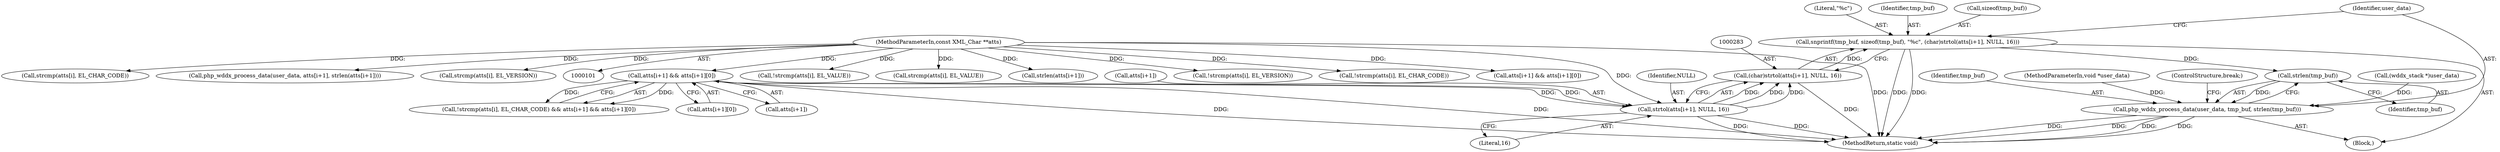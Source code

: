 digraph "0_php_2aae60461c2ff7b7fbcdd194c789ac841d0747d7@API" {
"1000295" [label="(Call,strlen(tmp_buf))"];
"1000277" [label="(Call,snprintf(tmp_buf, sizeof(tmp_buf), \"%c\", (char)strtol(atts[i+1], NULL, 16)))"];
"1000282" [label="(Call,(char)strtol(atts[i+1], NULL, 16))"];
"1000284" [label="(Call,strtol(atts[i+1], NULL, 16))"];
"1000262" [label="(Call,atts[i+1] && atts[i+1][0])"];
"1000104" [label="(MethodParameterIn,const XML_Char **atts)"];
"1000292" [label="(Call,php_wddx_process_data(user_data, tmp_buf, strlen(tmp_buf)))"];
"1000104" [label="(MethodParameterIn,const XML_Char **atts)"];
"1000381" [label="(Call,!strcmp(atts[i], EL_VALUE))"];
"1000110" [label="(Call,(wddx_stack *)user_data)"];
"1000277" [label="(Call,snprintf(tmp_buf, sizeof(tmp_buf), \"%c\", (char)strtol(atts[i+1], NULL, 16)))"];
"1000382" [label="(Call,strcmp(atts[i], EL_VALUE))"];
"1000294" [label="(Identifier,tmp_buf)"];
"1000282" [label="(Call,(char)strtol(atts[i+1], NULL, 16))"];
"1000281" [label="(Literal,\"%c\")"];
"1000296" [label="(Identifier,tmp_buf)"];
"1000290" [label="(Identifier,NULL)"];
"1000255" [label="(Call,!strcmp(atts[i], EL_CHAR_CODE) && atts[i+1] && atts[i+1][0])"];
"1000292" [label="(Call,php_wddx_process_data(user_data, tmp_buf, strlen(tmp_buf)))"];
"1000291" [label="(Literal,16)"];
"1000268" [label="(Call,atts[i+1][0])"];
"1000416" [label="(Call,strlen(atts[i+1]))"];
"1000263" [label="(Call,atts[i+1])"];
"1000284" [label="(Call,strtol(atts[i+1], NULL, 16))"];
"1000452" [label="(MethodReturn,static void)"];
"1000102" [label="(MethodParameterIn,void *user_data)"];
"1000133" [label="(Call,!strcmp(atts[i], EL_VERSION))"];
"1000262" [label="(Call,atts[i+1] && atts[i+1][0])"];
"1000256" [label="(Call,!strcmp(atts[i], EL_CHAR_CODE))"];
"1000275" [label="(Block,)"];
"1000285" [label="(Call,atts[i+1])"];
"1000387" [label="(Call,atts[i+1] && atts[i+1][0])"];
"1000297" [label="(ControlStructure,break;)"];
"1000257" [label="(Call,strcmp(atts[i], EL_CHAR_CODE))"];
"1000409" [label="(Call,php_wddx_process_data(user_data, atts[i+1], strlen(atts[i+1])))"];
"1000295" [label="(Call,strlen(tmp_buf))"];
"1000293" [label="(Identifier,user_data)"];
"1000278" [label="(Identifier,tmp_buf)"];
"1000279" [label="(Call,sizeof(tmp_buf))"];
"1000134" [label="(Call,strcmp(atts[i], EL_VERSION))"];
"1000295" -> "1000292"  [label="AST: "];
"1000295" -> "1000296"  [label="CFG: "];
"1000296" -> "1000295"  [label="AST: "];
"1000292" -> "1000295"  [label="CFG: "];
"1000295" -> "1000292"  [label="DDG: "];
"1000277" -> "1000295"  [label="DDG: "];
"1000277" -> "1000275"  [label="AST: "];
"1000277" -> "1000282"  [label="CFG: "];
"1000278" -> "1000277"  [label="AST: "];
"1000279" -> "1000277"  [label="AST: "];
"1000281" -> "1000277"  [label="AST: "];
"1000282" -> "1000277"  [label="AST: "];
"1000293" -> "1000277"  [label="CFG: "];
"1000277" -> "1000452"  [label="DDG: "];
"1000277" -> "1000452"  [label="DDG: "];
"1000282" -> "1000277"  [label="DDG: "];
"1000282" -> "1000284"  [label="CFG: "];
"1000283" -> "1000282"  [label="AST: "];
"1000284" -> "1000282"  [label="AST: "];
"1000282" -> "1000452"  [label="DDG: "];
"1000284" -> "1000282"  [label="DDG: "];
"1000284" -> "1000282"  [label="DDG: "];
"1000284" -> "1000282"  [label="DDG: "];
"1000284" -> "1000291"  [label="CFG: "];
"1000285" -> "1000284"  [label="AST: "];
"1000290" -> "1000284"  [label="AST: "];
"1000291" -> "1000284"  [label="AST: "];
"1000284" -> "1000452"  [label="DDG: "];
"1000284" -> "1000452"  [label="DDG: "];
"1000262" -> "1000284"  [label="DDG: "];
"1000262" -> "1000284"  [label="DDG: "];
"1000104" -> "1000284"  [label="DDG: "];
"1000262" -> "1000255"  [label="AST: "];
"1000262" -> "1000263"  [label="CFG: "];
"1000262" -> "1000268"  [label="CFG: "];
"1000263" -> "1000262"  [label="AST: "];
"1000268" -> "1000262"  [label="AST: "];
"1000255" -> "1000262"  [label="CFG: "];
"1000262" -> "1000452"  [label="DDG: "];
"1000262" -> "1000452"  [label="DDG: "];
"1000262" -> "1000255"  [label="DDG: "];
"1000262" -> "1000255"  [label="DDG: "];
"1000104" -> "1000262"  [label="DDG: "];
"1000104" -> "1000101"  [label="AST: "];
"1000104" -> "1000452"  [label="DDG: "];
"1000104" -> "1000133"  [label="DDG: "];
"1000104" -> "1000134"  [label="DDG: "];
"1000104" -> "1000256"  [label="DDG: "];
"1000104" -> "1000257"  [label="DDG: "];
"1000104" -> "1000381"  [label="DDG: "];
"1000104" -> "1000382"  [label="DDG: "];
"1000104" -> "1000387"  [label="DDG: "];
"1000104" -> "1000409"  [label="DDG: "];
"1000104" -> "1000416"  [label="DDG: "];
"1000292" -> "1000275"  [label="AST: "];
"1000293" -> "1000292"  [label="AST: "];
"1000294" -> "1000292"  [label="AST: "];
"1000297" -> "1000292"  [label="CFG: "];
"1000292" -> "1000452"  [label="DDG: "];
"1000292" -> "1000452"  [label="DDG: "];
"1000292" -> "1000452"  [label="DDG: "];
"1000292" -> "1000452"  [label="DDG: "];
"1000110" -> "1000292"  [label="DDG: "];
"1000102" -> "1000292"  [label="DDG: "];
}
